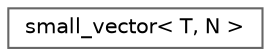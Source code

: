 digraph "Graphical Class Hierarchy"
{
 // LATEX_PDF_SIZE
  bgcolor="transparent";
  edge [fontname=Helvetica,fontsize=10,labelfontname=Helvetica,labelfontsize=10];
  node [fontname=Helvetica,fontsize=10,shape=box,height=0.2,width=0.4];
  rankdir="LR";
  Node0 [id="Node000000",label="small_vector\< T, N \>",height=0.2,width=0.4,color="grey40", fillcolor="white", style="filled",URL="$classsmall__vector.html",tooltip=" "];
}
